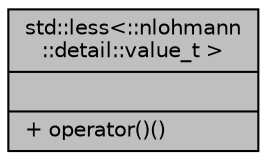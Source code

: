 digraph "std::less&lt;::nlohmann::detail::value_t &gt;"
{
 // INTERACTIVE_SVG=YES
  bgcolor="transparent";
  edge [fontname="Helvetica",fontsize="10",labelfontname="Helvetica",labelfontsize="10"];
  node [fontname="Helvetica",fontsize="10",shape=record];
  Node1 [label="{std::less\<::nlohmann\l::detail::value_t \>\n||+ operator()()\l}",height=0.2,width=0.4,color="black", fillcolor="grey75", style="filled" fontcolor="black"];
}
